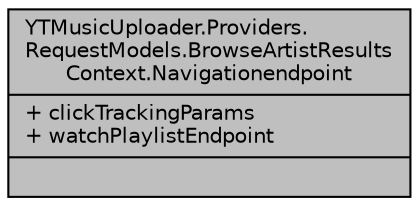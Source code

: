 digraph "YTMusicUploader.Providers.RequestModels.BrowseArtistResultsContext.Navigationendpoint"
{
 // LATEX_PDF_SIZE
  edge [fontname="Helvetica",fontsize="10",labelfontname="Helvetica",labelfontsize="10"];
  node [fontname="Helvetica",fontsize="10",shape=record];
  Node1 [label="{YTMusicUploader.Providers.\lRequestModels.BrowseArtistResults\lContext.Navigationendpoint\n|+ clickTrackingParams\l+ watchPlaylistEndpoint\l|}",height=0.2,width=0.4,color="black", fillcolor="grey75", style="filled", fontcolor="black",tooltip=" "];
}
